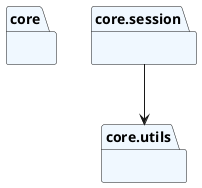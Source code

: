 @startuml packages
set namespaceSeparator none
package "core" as core #aliceblue {
    
}
package "core.session" as core.session #aliceblue {
    
}
package "core.utils" as core.utils #aliceblue {
    
}
core.session --> core.utils
@enduml
